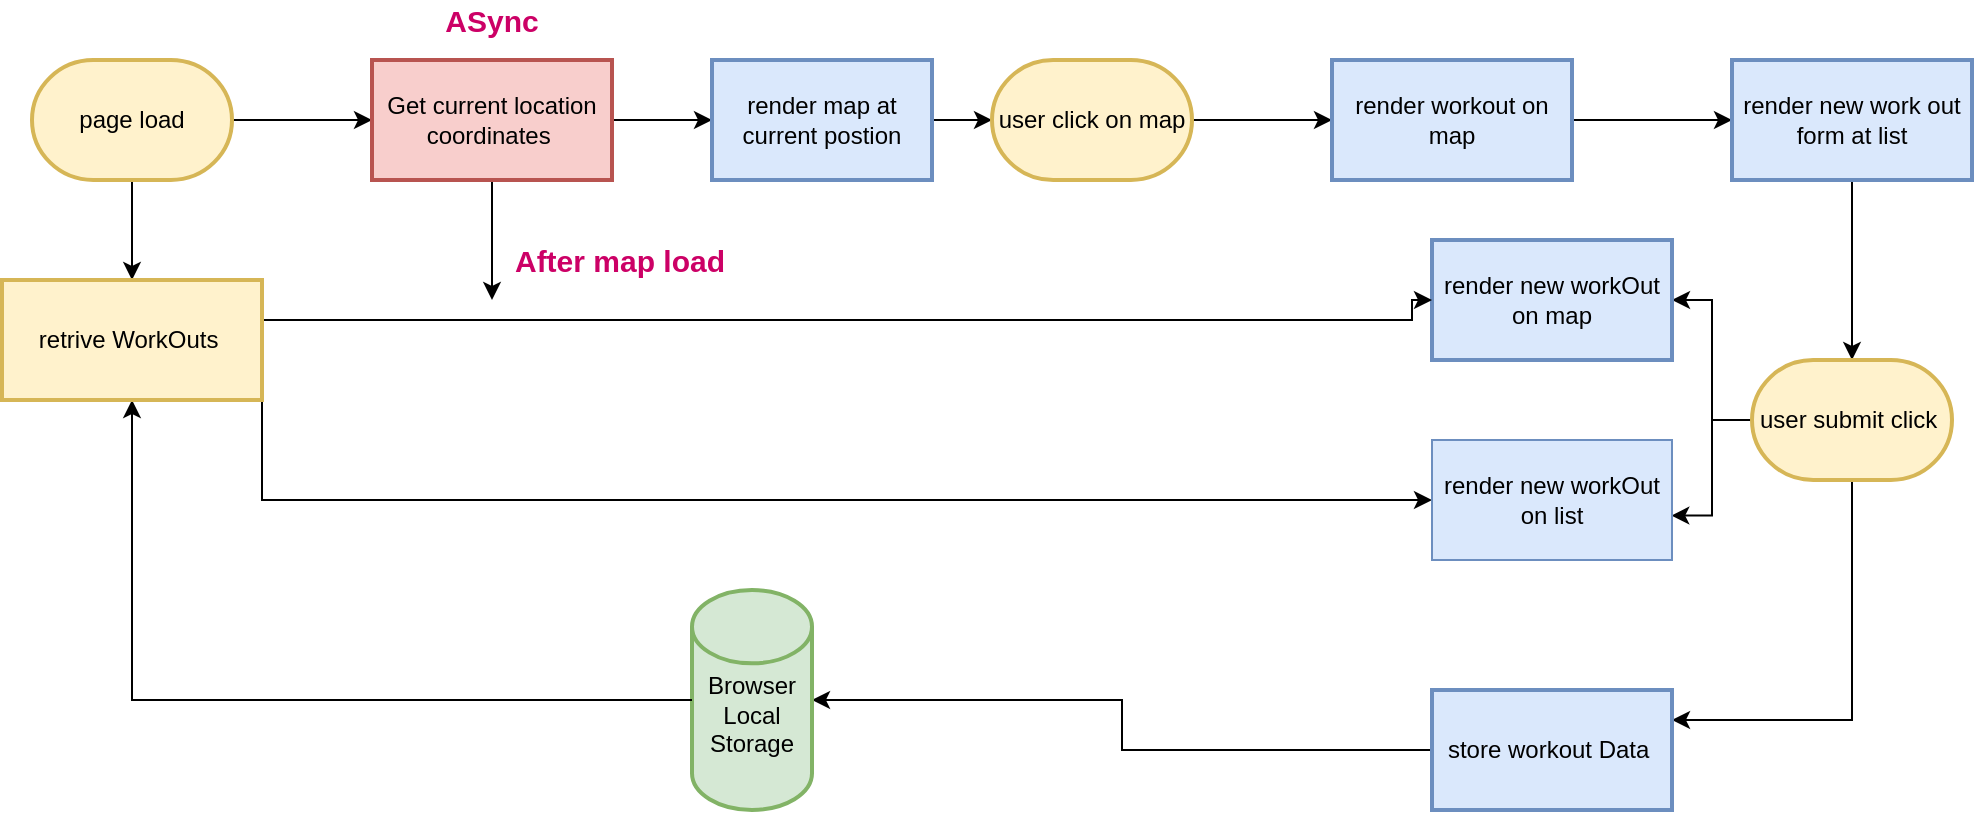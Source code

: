 <mxfile version="14.1.9" type="github"><diagram id="kb2gtEKeK5a2QIMTTicV" name="Page-1"><mxGraphModel dx="1038" dy="580" grid="1" gridSize="10" guides="1" tooltips="1" connect="1" arrows="1" fold="1" page="1" pageScale="1" pageWidth="827" pageHeight="1169" math="0" shadow="0"><root><mxCell id="0"/><mxCell id="1" parent="0"/><mxCell id="1-o_7S5XUlrHJAknTi5w-4" value="" style="edgeStyle=orthogonalEdgeStyle;rounded=0;orthogonalLoop=1;jettySize=auto;html=1;" edge="1" parent="1" source="1-o_7S5XUlrHJAknTi5w-2" target="1-o_7S5XUlrHJAknTi5w-3"><mxGeometry relative="1" as="geometry"/></mxCell><mxCell id="1-o_7S5XUlrHJAknTi5w-30" value="" style="edgeStyle=orthogonalEdgeStyle;rounded=0;orthogonalLoop=1;jettySize=auto;html=1;" edge="1" parent="1" source="1-o_7S5XUlrHJAknTi5w-2" target="1-o_7S5XUlrHJAknTi5w-29"><mxGeometry relative="1" as="geometry"/></mxCell><mxCell id="1-o_7S5XUlrHJAknTi5w-2" value="page load" style="strokeWidth=2;html=1;shape=mxgraph.flowchart.terminator;whiteSpace=wrap;fillColor=#fff2cc;strokeColor=#d6b656;" vertex="1" parent="1"><mxGeometry x="60" y="110" width="100" height="60" as="geometry"/></mxCell><mxCell id="1-o_7S5XUlrHJAknTi5w-7" value="" style="edgeStyle=orthogonalEdgeStyle;rounded=0;orthogonalLoop=1;jettySize=auto;html=1;entryX=0;entryY=0.5;entryDx=0;entryDy=0;" edge="1" parent="1" source="1-o_7S5XUlrHJAknTi5w-3" target="1-o_7S5XUlrHJAknTi5w-9"><mxGeometry relative="1" as="geometry"><mxPoint x="430" y="140" as="targetPoint"/></mxGeometry></mxCell><mxCell id="1-o_7S5XUlrHJAknTi5w-34" style="edgeStyle=orthogonalEdgeStyle;rounded=0;orthogonalLoop=1;jettySize=auto;html=1;" edge="1" parent="1" source="1-o_7S5XUlrHJAknTi5w-3"><mxGeometry relative="1" as="geometry"><mxPoint x="290" y="230" as="targetPoint"/></mxGeometry></mxCell><mxCell id="1-o_7S5XUlrHJAknTi5w-3" value="Get current location&lt;br&gt;coordinates&amp;nbsp;" style="whiteSpace=wrap;html=1;strokeColor=#b85450;strokeWidth=2;fillColor=#f8cecc;" vertex="1" parent="1"><mxGeometry x="230" y="110" width="120" height="60" as="geometry"/></mxCell><mxCell id="1-o_7S5XUlrHJAknTi5w-5" value="&lt;font color=&quot;#cc0066&quot; style=&quot;font-size: 15px&quot;&gt;&lt;b&gt;ASync&lt;/b&gt;&lt;/font&gt;" style="text;html=1;strokeColor=none;fillColor=none;align=center;verticalAlign=middle;whiteSpace=wrap;rounded=0;" vertex="1" parent="1"><mxGeometry x="270" y="80" width="40" height="20" as="geometry"/></mxCell><mxCell id="1-o_7S5XUlrHJAknTi5w-13" style="edgeStyle=orthogonalEdgeStyle;rounded=0;orthogonalLoop=1;jettySize=auto;html=1;exitX=1;exitY=0.5;exitDx=0;exitDy=0;entryX=0;entryY=0.5;entryDx=0;entryDy=0;entryPerimeter=0;" edge="1" parent="1" source="1-o_7S5XUlrHJAknTi5w-9" target="1-o_7S5XUlrHJAknTi5w-12"><mxGeometry relative="1" as="geometry"><Array as="points"><mxPoint x="520" y="140"/><mxPoint x="520" y="140"/></Array></mxGeometry></mxCell><mxCell id="1-o_7S5XUlrHJAknTi5w-9" value="render map at current postion" style="whiteSpace=wrap;html=1;strokeColor=#6c8ebf;strokeWidth=2;fillColor=#dae8fc;" vertex="1" parent="1"><mxGeometry x="400" y="110" width="110" height="60" as="geometry"/></mxCell><mxCell id="1-o_7S5XUlrHJAknTi5w-15" value="" style="edgeStyle=orthogonalEdgeStyle;rounded=0;orthogonalLoop=1;jettySize=auto;html=1;" edge="1" parent="1" source="1-o_7S5XUlrHJAknTi5w-12" target="1-o_7S5XUlrHJAknTi5w-14"><mxGeometry relative="1" as="geometry"/></mxCell><mxCell id="1-o_7S5XUlrHJAknTi5w-12" value="user click on map" style="strokeWidth=2;html=1;shape=mxgraph.flowchart.terminator;whiteSpace=wrap;fillColor=#fff2cc;strokeColor=#d6b656;" vertex="1" parent="1"><mxGeometry x="540" y="110" width="100" height="60" as="geometry"/></mxCell><mxCell id="1-o_7S5XUlrHJAknTi5w-17" value="" style="edgeStyle=orthogonalEdgeStyle;rounded=0;orthogonalLoop=1;jettySize=auto;html=1;" edge="1" parent="1" source="1-o_7S5XUlrHJAknTi5w-14" target="1-o_7S5XUlrHJAknTi5w-16"><mxGeometry relative="1" as="geometry"/></mxCell><mxCell id="1-o_7S5XUlrHJAknTi5w-14" value="render workout on map" style="whiteSpace=wrap;html=1;strokeColor=#6c8ebf;strokeWidth=2;fillColor=#dae8fc;" vertex="1" parent="1"><mxGeometry x="710" y="110" width="120" height="60" as="geometry"/></mxCell><mxCell id="1-o_7S5XUlrHJAknTi5w-19" value="" style="edgeStyle=orthogonalEdgeStyle;rounded=0;orthogonalLoop=1;jettySize=auto;html=1;" edge="1" parent="1" source="1-o_7S5XUlrHJAknTi5w-16" target="1-o_7S5XUlrHJAknTi5w-18"><mxGeometry relative="1" as="geometry"/></mxCell><mxCell id="1-o_7S5XUlrHJAknTi5w-16" value="render new work out form at list" style="whiteSpace=wrap;html=1;strokeColor=#6c8ebf;strokeWidth=2;fillColor=#dae8fc;" vertex="1" parent="1"><mxGeometry x="910" y="110" width="120" height="60" as="geometry"/></mxCell><mxCell id="1-o_7S5XUlrHJAknTi5w-21" value="" style="edgeStyle=orthogonalEdgeStyle;rounded=0;orthogonalLoop=1;jettySize=auto;html=1;" edge="1" parent="1" source="1-o_7S5XUlrHJAknTi5w-18" target="1-o_7S5XUlrHJAknTi5w-20"><mxGeometry relative="1" as="geometry"/></mxCell><mxCell id="1-o_7S5XUlrHJAknTi5w-22" style="edgeStyle=orthogonalEdgeStyle;rounded=0;orthogonalLoop=1;jettySize=auto;html=1;entryX=0.997;entryY=0.63;entryDx=0;entryDy=0;entryPerimeter=0;" edge="1" parent="1" source="1-o_7S5XUlrHJAknTi5w-18" target="1-o_7S5XUlrHJAknTi5w-23"><mxGeometry relative="1" as="geometry"><mxPoint x="860" y="290" as="targetPoint"/><Array as="points"><mxPoint x="900" y="290"/><mxPoint x="900" y="338"/></Array></mxGeometry></mxCell><mxCell id="1-o_7S5XUlrHJAknTi5w-25" value="" style="edgeStyle=orthogonalEdgeStyle;rounded=0;orthogonalLoop=1;jettySize=auto;html=1;" edge="1" parent="1" source="1-o_7S5XUlrHJAknTi5w-18" target="1-o_7S5XUlrHJAknTi5w-24"><mxGeometry relative="1" as="geometry"><Array as="points"><mxPoint x="970" y="440"/></Array></mxGeometry></mxCell><mxCell id="1-o_7S5XUlrHJAknTi5w-18" value="user submit click&amp;nbsp;" style="strokeWidth=2;html=1;shape=mxgraph.flowchart.terminator;whiteSpace=wrap;fillColor=#fff2cc;strokeColor=#d6b656;" vertex="1" parent="1"><mxGeometry x="920" y="260" width="100" height="60" as="geometry"/></mxCell><mxCell id="1-o_7S5XUlrHJAknTi5w-20" value="render new workOut on map" style="whiteSpace=wrap;html=1;strokeColor=#6c8ebf;strokeWidth=2;fillColor=#dae8fc;" vertex="1" parent="1"><mxGeometry x="760" y="200" width="120" height="60" as="geometry"/></mxCell><mxCell id="1-o_7S5XUlrHJAknTi5w-33" style="edgeStyle=orthogonalEdgeStyle;rounded=0;orthogonalLoop=1;jettySize=auto;html=1;exitX=1;exitY=1;exitDx=0;exitDy=0;entryX=0;entryY=0.5;entryDx=0;entryDy=0;" edge="1" parent="1" source="1-o_7S5XUlrHJAknTi5w-29" target="1-o_7S5XUlrHJAknTi5w-23"><mxGeometry relative="1" as="geometry"/></mxCell><mxCell id="1-o_7S5XUlrHJAknTi5w-23" value="render new workOut&lt;br&gt;on list" style="rounded=0;whiteSpace=wrap;html=1;fillColor=#dae8fc;strokeColor=#6c8ebf;" vertex="1" parent="1"><mxGeometry x="760" y="300" width="120" height="60" as="geometry"/></mxCell><mxCell id="1-o_7S5XUlrHJAknTi5w-27" style="edgeStyle=orthogonalEdgeStyle;rounded=0;orthogonalLoop=1;jettySize=auto;html=1;entryX=1;entryY=0.5;entryDx=0;entryDy=0;entryPerimeter=0;" edge="1" parent="1" source="1-o_7S5XUlrHJAknTi5w-24" target="1-o_7S5XUlrHJAknTi5w-26"><mxGeometry relative="1" as="geometry"/></mxCell><mxCell id="1-o_7S5XUlrHJAknTi5w-24" value="store workout Data&amp;nbsp;" style="whiteSpace=wrap;html=1;strokeColor=#6c8ebf;strokeWidth=2;fillColor=#dae8fc;" vertex="1" parent="1"><mxGeometry x="760" y="425" width="120" height="60" as="geometry"/></mxCell><mxCell id="1-o_7S5XUlrHJAknTi5w-26" value="&lt;br&gt;Browser Local Storage" style="strokeWidth=2;html=1;shape=mxgraph.flowchart.database;whiteSpace=wrap;fillColor=#d5e8d4;strokeColor=#82b366;" vertex="1" parent="1"><mxGeometry x="390" y="375" width="60" height="110" as="geometry"/></mxCell><mxCell id="1-o_7S5XUlrHJAknTi5w-31" style="edgeStyle=orthogonalEdgeStyle;rounded=0;orthogonalLoop=1;jettySize=auto;html=1;exitX=0;exitY=0.5;exitDx=0;exitDy=0;exitPerimeter=0;" edge="1" parent="1" source="1-o_7S5XUlrHJAknTi5w-26" target="1-o_7S5XUlrHJAknTi5w-29"><mxGeometry relative="1" as="geometry"><Array as="points"><mxPoint x="110" y="430"/></Array></mxGeometry></mxCell><mxCell id="1-o_7S5XUlrHJAknTi5w-32" style="edgeStyle=orthogonalEdgeStyle;rounded=0;orthogonalLoop=1;jettySize=auto;html=1;exitX=1;exitY=0.5;exitDx=0;exitDy=0;entryX=0;entryY=0.5;entryDx=0;entryDy=0;" edge="1" parent="1" source="1-o_7S5XUlrHJAknTi5w-29" target="1-o_7S5XUlrHJAknTi5w-20"><mxGeometry relative="1" as="geometry"><Array as="points"><mxPoint x="175" y="240"/><mxPoint x="750" y="240"/><mxPoint x="750" y="230"/></Array></mxGeometry></mxCell><mxCell id="1-o_7S5XUlrHJAknTi5w-29" value="retrive WorkOuts&amp;nbsp;" style="whiteSpace=wrap;html=1;strokeColor=#d6b656;strokeWidth=2;fillColor=#fff2cc;" vertex="1" parent="1"><mxGeometry x="45" y="220" width="130" height="60" as="geometry"/></mxCell><mxCell id="1-o_7S5XUlrHJAknTi5w-35" value="&lt;b&gt;&lt;font style=&quot;font-size: 15px&quot; color=&quot;#cc0066&quot;&gt;After map load&lt;/font&gt;&lt;/b&gt;" style="text;html=1;strokeColor=none;fillColor=none;align=center;verticalAlign=middle;whiteSpace=wrap;rounded=0;" vertex="1" parent="1"><mxGeometry x="294" y="200" width="120" height="20" as="geometry"/></mxCell></root></mxGraphModel></diagram></mxfile>